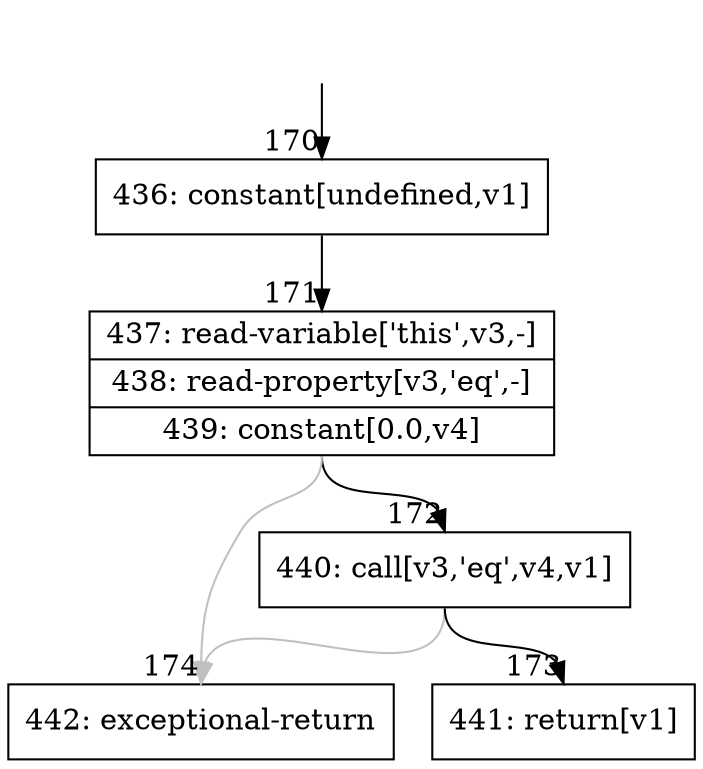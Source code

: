 digraph {
rankdir="TD"
BB_entry14[shape=none,label=""];
BB_entry14 -> BB170 [tailport=s, headport=n, headlabel="    170"]
BB170 [shape=record label="{436: constant[undefined,v1]}" ] 
BB170 -> BB171 [tailport=s, headport=n, headlabel="      171"]
BB171 [shape=record label="{437: read-variable['this',v3,-]|438: read-property[v3,'eq',-]|439: constant[0.0,v4]}" ] 
BB171 -> BB172 [tailport=s, headport=n, headlabel="      172"]
BB171 -> BB174 [tailport=s, headport=n, color=gray, headlabel="      174"]
BB172 [shape=record label="{440: call[v3,'eq',v4,v1]}" ] 
BB172 -> BB173 [tailport=s, headport=n, headlabel="      173"]
BB172 -> BB174 [tailport=s, headport=n, color=gray]
BB173 [shape=record label="{441: return[v1]}" ] 
BB174 [shape=record label="{442: exceptional-return}" ] 
}
